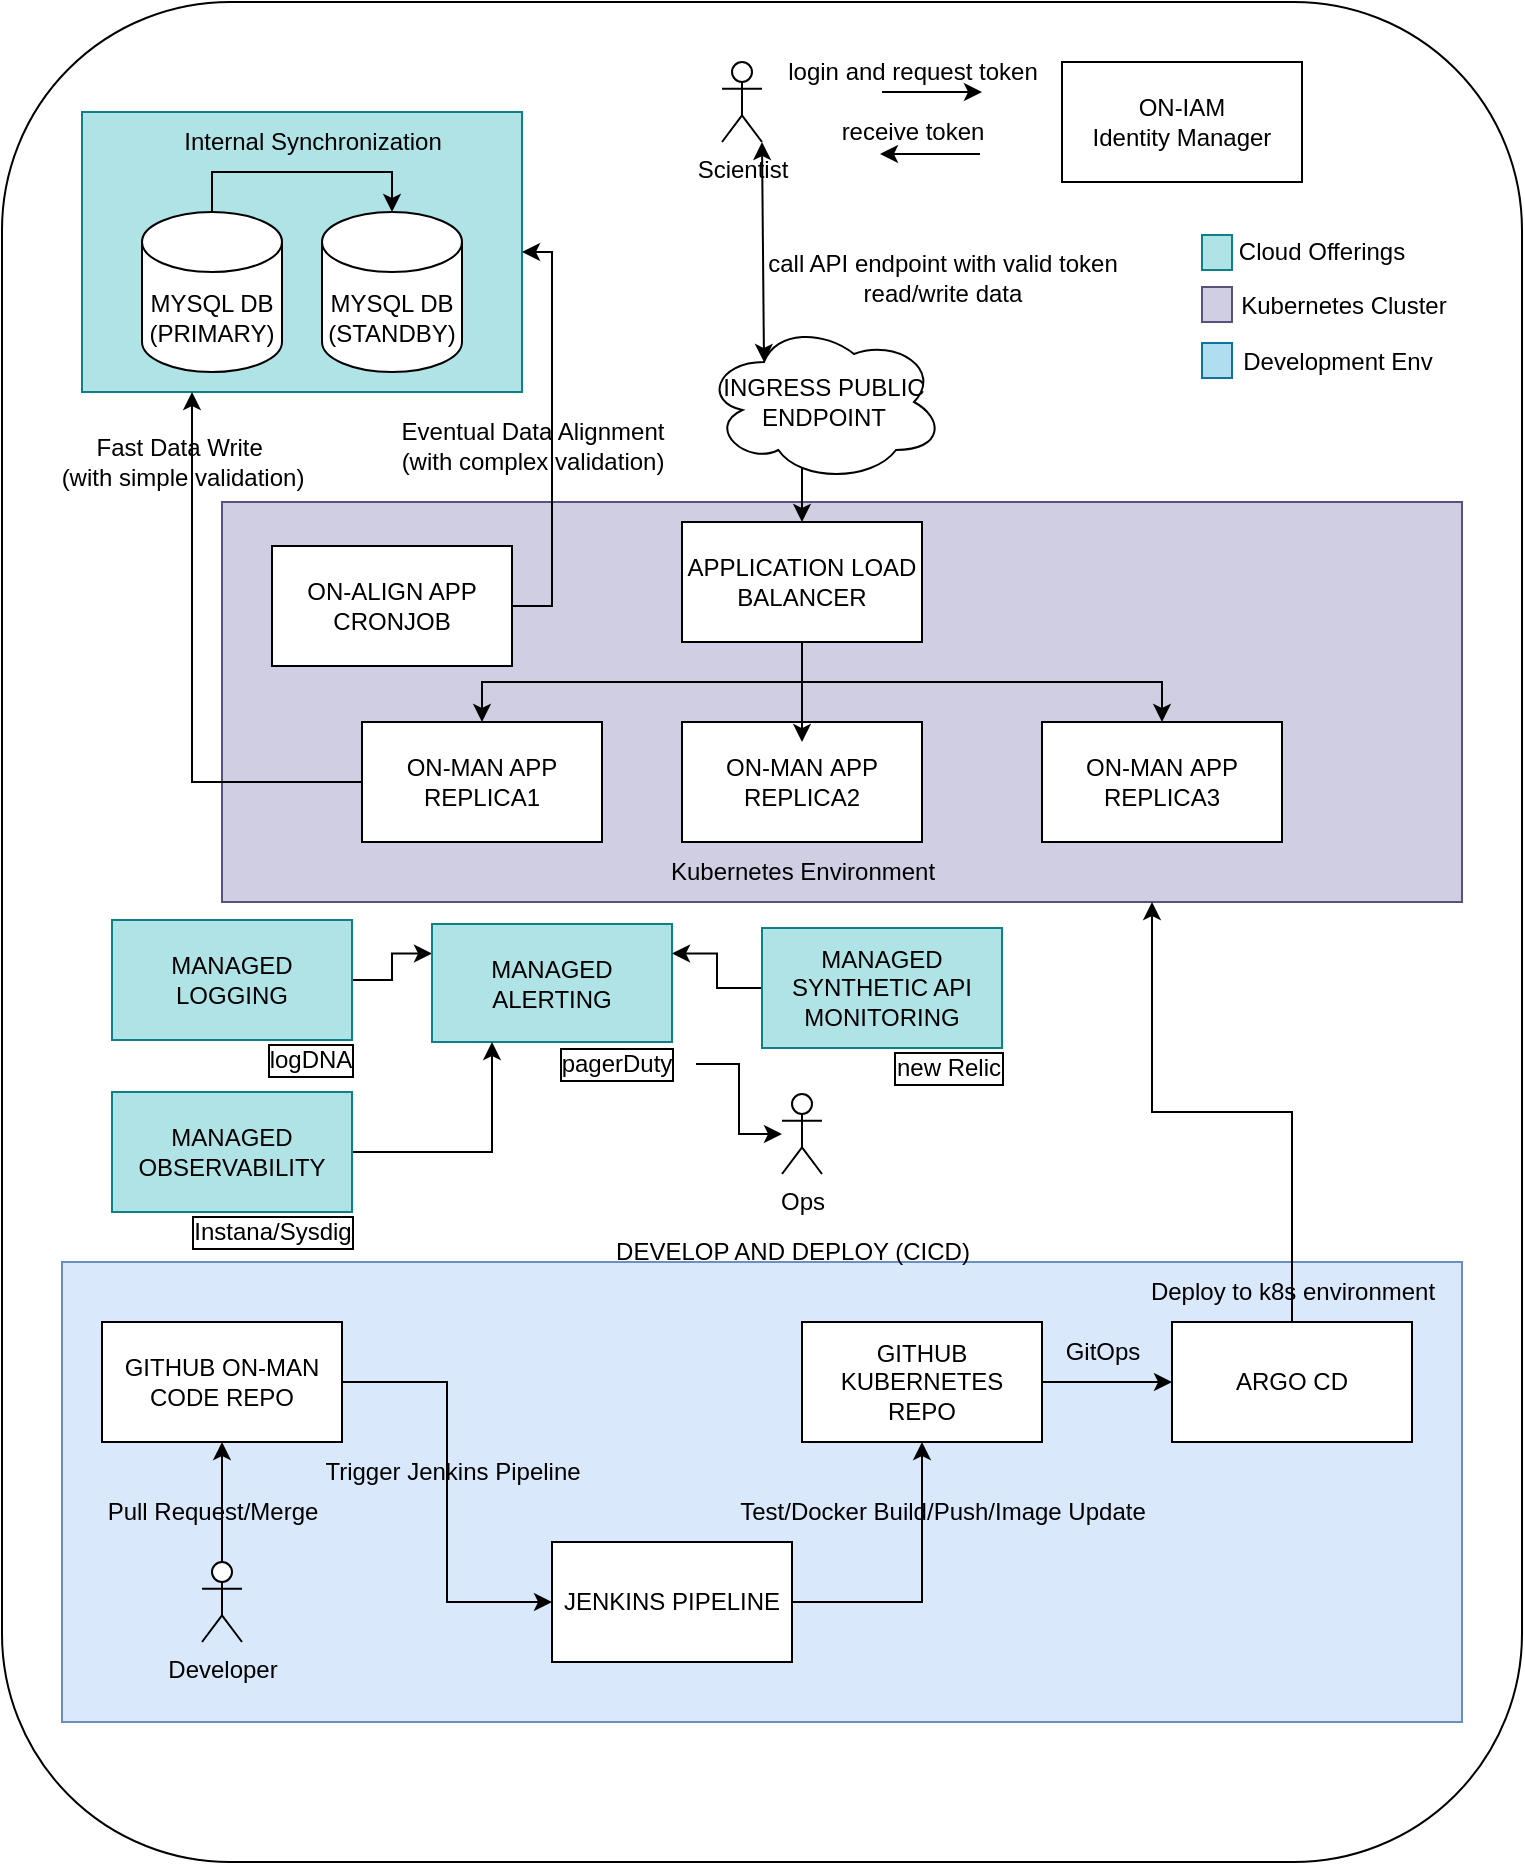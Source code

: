 <mxfile version="24.7.17">
  <diagram name="Page-1" id="G7BgJ-LmOUiGPklKZhLO">
    <mxGraphModel dx="1242" dy="734" grid="1" gridSize="10" guides="1" tooltips="1" connect="1" arrows="1" fold="1" page="1" pageScale="1" pageWidth="850" pageHeight="1100" math="0" shadow="0">
      <root>
        <mxCell id="0" />
        <mxCell id="1" parent="0" />
        <mxCell id="RncXROPEYOgEfF-oAxky-13" value="" style="rounded=1;whiteSpace=wrap;html=1;container=0;" parent="1" vertex="1">
          <mxGeometry x="45" y="30" width="760" height="930" as="geometry" />
        </mxCell>
        <mxCell id="28H5ulCORyR6Vk2fQC_S-11" value="" style="rounded=0;whiteSpace=wrap;html=1;fillColor=#dae8fc;strokeColor=#6c8ebf;" parent="1" vertex="1">
          <mxGeometry x="75" y="660" width="700" height="230" as="geometry" />
        </mxCell>
        <mxCell id="RncXROPEYOgEfF-oAxky-42" value="" style="rounded=0;whiteSpace=wrap;html=1;fillColor=#d0cee2;strokeColor=#56517e;container=0;" parent="1" vertex="1">
          <mxGeometry x="155" y="280" width="620" height="200" as="geometry" />
        </mxCell>
        <mxCell id="RncXROPEYOgEfF-oAxky-28" value="" style="rounded=0;whiteSpace=wrap;html=1;fillColor=#b0e3e6;strokeColor=#0e8088;container=0;" parent="1" vertex="1">
          <mxGeometry x="85" y="85" width="220" height="140" as="geometry" />
        </mxCell>
        <mxCell id="RncXROPEYOgEfF-oAxky-19" style="edgeStyle=orthogonalEdgeStyle;rounded=0;orthogonalLoop=1;jettySize=auto;html=1;exitX=0.5;exitY=1;exitDx=0;exitDy=0;entryX=0.5;entryY=0;entryDx=0;entryDy=0;" parent="1" source="RncXROPEYOgEfF-oAxky-14" target="RncXROPEYOgEfF-oAxky-15" edge="1">
          <mxGeometry relative="1" as="geometry" />
        </mxCell>
        <mxCell id="RncXROPEYOgEfF-oAxky-20" style="edgeStyle=orthogonalEdgeStyle;rounded=0;orthogonalLoop=1;jettySize=auto;html=1;exitX=0.5;exitY=1;exitDx=0;exitDy=0;" parent="1" source="RncXROPEYOgEfF-oAxky-14" target="RncXROPEYOgEfF-oAxky-16" edge="1">
          <mxGeometry relative="1" as="geometry" />
        </mxCell>
        <mxCell id="RncXROPEYOgEfF-oAxky-14" value="APPLICATION LOAD BALANCER" style="rounded=0;whiteSpace=wrap;html=1;container=0;" parent="1" vertex="1">
          <mxGeometry x="385" y="290" width="120" height="60" as="geometry" />
        </mxCell>
        <mxCell id="RncXROPEYOgEfF-oAxky-47" style="edgeStyle=orthogonalEdgeStyle;rounded=0;orthogonalLoop=1;jettySize=auto;html=1;exitX=0;exitY=0.5;exitDx=0;exitDy=0;entryX=0.25;entryY=1;entryDx=0;entryDy=0;" parent="1" source="RncXROPEYOgEfF-oAxky-15" target="RncXROPEYOgEfF-oAxky-28" edge="1">
          <mxGeometry relative="1" as="geometry" />
        </mxCell>
        <mxCell id="RncXROPEYOgEfF-oAxky-15" value="ON-MAN APP REPLICA1" style="rounded=0;whiteSpace=wrap;html=1;container=0;" parent="1" vertex="1">
          <mxGeometry x="225" y="390" width="120" height="60" as="geometry" />
        </mxCell>
        <mxCell id="RncXROPEYOgEfF-oAxky-16" value="ON-MAN&amp;nbsp;APP REPLICA3" style="rounded=0;whiteSpace=wrap;html=1;container=0;" parent="1" vertex="1">
          <mxGeometry x="565" y="390" width="120" height="60" as="geometry" />
        </mxCell>
        <mxCell id="RncXROPEYOgEfF-oAxky-17" value="ON-MAN&amp;nbsp;APP REPLICA2" style="rounded=0;whiteSpace=wrap;html=1;container=0;" parent="1" vertex="1">
          <mxGeometry x="385" y="390" width="120" height="60" as="geometry" />
        </mxCell>
        <mxCell id="RncXROPEYOgEfF-oAxky-18" style="edgeStyle=orthogonalEdgeStyle;rounded=0;orthogonalLoop=1;jettySize=auto;html=1;exitX=0.5;exitY=1;exitDx=0;exitDy=0;entryX=0.5;entryY=0.167;entryDx=0;entryDy=0;entryPerimeter=0;" parent="1" source="RncXROPEYOgEfF-oAxky-14" target="RncXROPEYOgEfF-oAxky-17" edge="1">
          <mxGeometry relative="1" as="geometry" />
        </mxCell>
        <mxCell id="RncXROPEYOgEfF-oAxky-22" value="MYSQL DB (PRIMARY)" style="shape=cylinder3;whiteSpace=wrap;html=1;boundedLbl=1;backgroundOutline=1;size=15;container=0;" parent="1" vertex="1">
          <mxGeometry x="115" y="135" width="70" height="80" as="geometry" />
        </mxCell>
        <mxCell id="RncXROPEYOgEfF-oAxky-23" value="MYSQL DB (STANDBY)" style="shape=cylinder3;whiteSpace=wrap;html=1;boundedLbl=1;backgroundOutline=1;size=15;container=0;" parent="1" vertex="1">
          <mxGeometry x="205" y="135" width="70" height="80" as="geometry" />
        </mxCell>
        <mxCell id="RncXROPEYOgEfF-oAxky-25" style="edgeStyle=orthogonalEdgeStyle;rounded=0;orthogonalLoop=1;jettySize=auto;html=1;exitX=0.5;exitY=0;exitDx=0;exitDy=0;exitPerimeter=0;entryX=0.5;entryY=0;entryDx=0;entryDy=0;entryPerimeter=0;" parent="1" source="RncXROPEYOgEfF-oAxky-22" target="RncXROPEYOgEfF-oAxky-23" edge="1">
          <mxGeometry relative="1" as="geometry" />
        </mxCell>
        <mxCell id="RncXROPEYOgEfF-oAxky-27" value="Internal Synchronization" style="text;html=1;align=center;verticalAlign=middle;resizable=0;points=[];autosize=1;strokeColor=none;fillColor=none;container=0;" parent="1" vertex="1">
          <mxGeometry x="125" y="85" width="150" height="30" as="geometry" />
        </mxCell>
        <mxCell id="RncXROPEYOgEfF-oAxky-29" value="Scientist" style="shape=umlActor;verticalLabelPosition=bottom;verticalAlign=top;html=1;outlineConnect=0;container=0;" parent="1" vertex="1">
          <mxGeometry x="405" y="60" width="20" height="40" as="geometry" />
        </mxCell>
        <mxCell id="RncXROPEYOgEfF-oAxky-31" value="ON-IAM&lt;div&gt;Identity Manager&lt;/div&gt;" style="rounded=0;whiteSpace=wrap;html=1;container=0;" parent="1" vertex="1">
          <mxGeometry x="575" y="60" width="120" height="60" as="geometry" />
        </mxCell>
        <mxCell id="RncXROPEYOgEfF-oAxky-32" value="" style="endArrow=classic;html=1;rounded=0;" parent="1" edge="1">
          <mxGeometry width="50" height="50" relative="1" as="geometry">
            <mxPoint x="485" y="75" as="sourcePoint" />
            <mxPoint x="535" y="75" as="targetPoint" />
          </mxGeometry>
        </mxCell>
        <mxCell id="RncXROPEYOgEfF-oAxky-33" value="" style="endArrow=classic;html=1;rounded=0;" parent="1" edge="1">
          <mxGeometry width="50" height="50" relative="1" as="geometry">
            <mxPoint x="534" y="106" as="sourcePoint" />
            <mxPoint x="484" y="106" as="targetPoint" />
          </mxGeometry>
        </mxCell>
        <mxCell id="RncXROPEYOgEfF-oAxky-35" style="edgeStyle=orthogonalEdgeStyle;rounded=0;orthogonalLoop=1;jettySize=auto;html=1;exitX=0.492;exitY=0.913;exitDx=0;exitDy=0;entryX=0.5;entryY=0;entryDx=0;entryDy=0;exitPerimeter=0;" parent="1" source="RncXROPEYOgEfF-oAxky-41" target="RncXROPEYOgEfF-oAxky-14" edge="1">
          <mxGeometry relative="1" as="geometry">
            <mxPoint x="445" y="273" as="sourcePoint" />
          </mxGeometry>
        </mxCell>
        <mxCell id="RncXROPEYOgEfF-oAxky-37" value="login and request token" style="text;html=1;align=center;verticalAlign=middle;resizable=0;points=[];autosize=1;strokeColor=none;fillColor=none;container=0;" parent="1" vertex="1">
          <mxGeometry x="425" y="50" width="150" height="30" as="geometry" />
        </mxCell>
        <mxCell id="RncXROPEYOgEfF-oAxky-38" value="receive token" style="text;html=1;align=center;verticalAlign=middle;resizable=0;points=[];autosize=1;strokeColor=none;fillColor=none;container=0;" parent="1" vertex="1">
          <mxGeometry x="455" y="80" width="90" height="30" as="geometry" />
        </mxCell>
        <mxCell id="RncXROPEYOgEfF-oAxky-40" value="call API endpoint with valid token&lt;div&gt;read/write data&lt;/div&gt;" style="text;html=1;align=center;verticalAlign=middle;resizable=0;points=[];autosize=1;strokeColor=none;fillColor=none;container=0;" parent="1" vertex="1">
          <mxGeometry x="415" y="148" width="200" height="40" as="geometry" />
        </mxCell>
        <mxCell id="RncXROPEYOgEfF-oAxky-41" value="INGRESS PUBLIC ENDPOINT" style="ellipse;shape=cloud;whiteSpace=wrap;html=1;container=0;" parent="1" vertex="1">
          <mxGeometry x="396" y="190" width="120" height="80" as="geometry" />
        </mxCell>
        <mxCell id="RncXROPEYOgEfF-oAxky-43" value="Kubernetes Environment" style="text;html=1;align=center;verticalAlign=middle;resizable=0;points=[];autosize=1;strokeColor=none;fillColor=none;container=0;" parent="1" vertex="1">
          <mxGeometry x="365" y="450" width="160" height="30" as="geometry" />
        </mxCell>
        <mxCell id="RncXROPEYOgEfF-oAxky-48" style="edgeStyle=orthogonalEdgeStyle;rounded=0;orthogonalLoop=1;jettySize=auto;html=1;exitX=1;exitY=0.5;exitDx=0;exitDy=0;entryX=1;entryY=0.5;entryDx=0;entryDy=0;" parent="1" source="RncXROPEYOgEfF-oAxky-44" target="RncXROPEYOgEfF-oAxky-28" edge="1">
          <mxGeometry relative="1" as="geometry" />
        </mxCell>
        <mxCell id="RncXROPEYOgEfF-oAxky-44" value="ON-ALIGN APP CRONJOB" style="rounded=0;whiteSpace=wrap;html=1;container=0;" parent="1" vertex="1">
          <mxGeometry x="180" y="302" width="120" height="60" as="geometry" />
        </mxCell>
        <mxCell id="RncXROPEYOgEfF-oAxky-45" value="Eventual Data Alignment&lt;div&gt;(with complex validation)&lt;/div&gt;" style="text;html=1;align=center;verticalAlign=middle;resizable=0;points=[];autosize=1;strokeColor=none;fillColor=none;container=0;" parent="1" vertex="1">
          <mxGeometry x="235" y="232" width="150" height="40" as="geometry" />
        </mxCell>
        <mxCell id="RncXROPEYOgEfF-oAxky-49" value="Fast Data Write&amp;nbsp;&lt;div&gt;(with simple validation)&lt;/div&gt;" style="text;html=1;align=center;verticalAlign=middle;resizable=0;points=[];autosize=1;strokeColor=none;fillColor=none;container=0;" parent="1" vertex="1">
          <mxGeometry x="65" y="240" width="140" height="40" as="geometry" />
        </mxCell>
        <mxCell id="RncXROPEYOgEfF-oAxky-50" value="" style="endArrow=classic;startArrow=classic;html=1;rounded=0;entryX=1;entryY=1;entryDx=0;entryDy=0;entryPerimeter=0;exitX=0.25;exitY=0.25;exitDx=0;exitDy=0;exitPerimeter=0;" parent="1" source="RncXROPEYOgEfF-oAxky-41" target="RncXROPEYOgEfF-oAxky-29" edge="1">
          <mxGeometry width="50" height="50" relative="1" as="geometry">
            <mxPoint x="405" y="280" as="sourcePoint" />
            <mxPoint x="455" y="230" as="targetPoint" />
          </mxGeometry>
        </mxCell>
        <mxCell id="28H5ulCORyR6Vk2fQC_S-21" style="edgeStyle=orthogonalEdgeStyle;rounded=0;orthogonalLoop=1;jettySize=auto;html=1;exitX=1;exitY=0.5;exitDx=0;exitDy=0;entryX=0;entryY=0.25;entryDx=0;entryDy=0;" parent="1" source="RncXROPEYOgEfF-oAxky-52" target="RncXROPEYOgEfF-oAxky-53" edge="1">
          <mxGeometry relative="1" as="geometry" />
        </mxCell>
        <mxCell id="RncXROPEYOgEfF-oAxky-52" value="MANAGED LOGGING" style="rounded=0;whiteSpace=wrap;html=1;container=0;fillColor=#b0e3e6;strokeColor=#0e8088;" parent="1" vertex="1">
          <mxGeometry x="100" y="489" width="120" height="60" as="geometry" />
        </mxCell>
        <mxCell id="RncXROPEYOgEfF-oAxky-53" value="MANAGED ALERTING" style="rounded=0;whiteSpace=wrap;html=1;container=0;fillColor=#b0e3e6;strokeColor=#0e8088;" parent="1" vertex="1">
          <mxGeometry x="260" y="491" width="120" height="59" as="geometry" />
        </mxCell>
        <mxCell id="28H5ulCORyR6Vk2fQC_S-22" style="edgeStyle=orthogonalEdgeStyle;rounded=0;orthogonalLoop=1;jettySize=auto;html=1;exitX=0;exitY=0.5;exitDx=0;exitDy=0;entryX=1;entryY=0.25;entryDx=0;entryDy=0;" parent="1" source="RncXROPEYOgEfF-oAxky-54" target="RncXROPEYOgEfF-oAxky-53" edge="1">
          <mxGeometry relative="1" as="geometry" />
        </mxCell>
        <mxCell id="RncXROPEYOgEfF-oAxky-54" value="MANAGED SYNTHETIC API MONITORING" style="rounded=0;whiteSpace=wrap;html=1;container=0;fillColor=#b0e3e6;strokeColor=#0e8088;" parent="1" vertex="1">
          <mxGeometry x="425" y="493" width="120" height="60" as="geometry" />
        </mxCell>
        <mxCell id="RncXROPEYOgEfF-oAxky-55" value="logDNA" style="text;html=1;align=center;verticalAlign=middle;resizable=0;points=[];autosize=1;strokeColor=none;fillColor=none;labelBorderColor=default;container=0;" parent="1" vertex="1">
          <mxGeometry x="169" y="544" width="60" height="30" as="geometry" />
        </mxCell>
        <mxCell id="28H5ulCORyR6Vk2fQC_S-24" style="edgeStyle=orthogonalEdgeStyle;rounded=0;orthogonalLoop=1;jettySize=auto;html=1;" parent="1" source="RncXROPEYOgEfF-oAxky-56" target="28H5ulCORyR6Vk2fQC_S-23" edge="1">
          <mxGeometry relative="1" as="geometry" />
        </mxCell>
        <mxCell id="RncXROPEYOgEfF-oAxky-56" value="pagerDuty" style="text;html=1;align=center;verticalAlign=middle;resizable=0;points=[];autosize=1;strokeColor=none;fillColor=none;labelBorderColor=default;container=0;" parent="1" vertex="1">
          <mxGeometry x="312" y="546" width="80" height="30" as="geometry" />
        </mxCell>
        <mxCell id="RncXROPEYOgEfF-oAxky-57" value="new Relic" style="text;html=1;align=center;verticalAlign=middle;resizable=0;points=[];autosize=1;strokeColor=none;fillColor=none;labelBorderColor=default;container=0;" parent="1" vertex="1">
          <mxGeometry x="478" y="548" width="80" height="30" as="geometry" />
        </mxCell>
        <mxCell id="28H5ulCORyR6Vk2fQC_S-6" style="edgeStyle=orthogonalEdgeStyle;rounded=0;orthogonalLoop=1;jettySize=auto;html=1;entryX=0.5;entryY=1;entryDx=0;entryDy=0;" parent="1" source="28H5ulCORyR6Vk2fQC_S-1" target="28H5ulCORyR6Vk2fQC_S-2" edge="1">
          <mxGeometry relative="1" as="geometry" />
        </mxCell>
        <mxCell id="28H5ulCORyR6Vk2fQC_S-1" value="Developer" style="shape=umlActor;verticalLabelPosition=bottom;verticalAlign=top;html=1;outlineConnect=0;" parent="1" vertex="1">
          <mxGeometry x="145" y="810" width="20" height="40" as="geometry" />
        </mxCell>
        <mxCell id="28H5ulCORyR6Vk2fQC_S-7" style="edgeStyle=orthogonalEdgeStyle;rounded=0;orthogonalLoop=1;jettySize=auto;html=1;entryX=0;entryY=0.5;entryDx=0;entryDy=0;" parent="1" source="28H5ulCORyR6Vk2fQC_S-2" target="28H5ulCORyR6Vk2fQC_S-3" edge="1">
          <mxGeometry relative="1" as="geometry" />
        </mxCell>
        <mxCell id="28H5ulCORyR6Vk2fQC_S-2" value="GITHUB ON-MAN&lt;div&gt;CODE REPO&lt;/div&gt;" style="rounded=0;whiteSpace=wrap;html=1;" parent="1" vertex="1">
          <mxGeometry x="95" y="690" width="120" height="60" as="geometry" />
        </mxCell>
        <mxCell id="28H5ulCORyR6Vk2fQC_S-8" style="edgeStyle=orthogonalEdgeStyle;rounded=0;orthogonalLoop=1;jettySize=auto;html=1;entryX=0.5;entryY=1;entryDx=0;entryDy=0;" parent="1" source="28H5ulCORyR6Vk2fQC_S-3" target="28H5ulCORyR6Vk2fQC_S-4" edge="1">
          <mxGeometry relative="1" as="geometry" />
        </mxCell>
        <mxCell id="28H5ulCORyR6Vk2fQC_S-3" value="JENKINS PIPELINE" style="rounded=0;whiteSpace=wrap;html=1;" parent="1" vertex="1">
          <mxGeometry x="320" y="800" width="120" height="60" as="geometry" />
        </mxCell>
        <mxCell id="28H5ulCORyR6Vk2fQC_S-9" style="edgeStyle=orthogonalEdgeStyle;rounded=0;orthogonalLoop=1;jettySize=auto;html=1;entryX=0;entryY=0.5;entryDx=0;entryDy=0;" parent="1" source="28H5ulCORyR6Vk2fQC_S-4" target="28H5ulCORyR6Vk2fQC_S-5" edge="1">
          <mxGeometry relative="1" as="geometry" />
        </mxCell>
        <mxCell id="28H5ulCORyR6Vk2fQC_S-4" value="GITHUB KUBERNETES REPO" style="rounded=0;whiteSpace=wrap;html=1;" parent="1" vertex="1">
          <mxGeometry x="445" y="690" width="120" height="60" as="geometry" />
        </mxCell>
        <mxCell id="28H5ulCORyR6Vk2fQC_S-10" style="edgeStyle=orthogonalEdgeStyle;rounded=0;orthogonalLoop=1;jettySize=auto;html=1;entryX=0.75;entryY=1;entryDx=0;entryDy=0;" parent="1" source="28H5ulCORyR6Vk2fQC_S-5" target="RncXROPEYOgEfF-oAxky-42" edge="1">
          <mxGeometry relative="1" as="geometry" />
        </mxCell>
        <mxCell id="28H5ulCORyR6Vk2fQC_S-5" value="ARGO CD" style="rounded=0;whiteSpace=wrap;html=1;" parent="1" vertex="1">
          <mxGeometry x="630" y="690" width="120" height="60" as="geometry" />
        </mxCell>
        <mxCell id="28H5ulCORyR6Vk2fQC_S-12" value="Pull Request/Merge" style="text;html=1;align=center;verticalAlign=middle;resizable=0;points=[];autosize=1;strokeColor=none;fillColor=none;" parent="1" vertex="1">
          <mxGeometry x="85" y="770" width="130" height="30" as="geometry" />
        </mxCell>
        <mxCell id="28H5ulCORyR6Vk2fQC_S-13" value="Trigger Jenkins Pipeline" style="text;html=1;align=center;verticalAlign=middle;resizable=0;points=[];autosize=1;strokeColor=none;fillColor=none;" parent="1" vertex="1">
          <mxGeometry x="195" y="750" width="150" height="30" as="geometry" />
        </mxCell>
        <mxCell id="28H5ulCORyR6Vk2fQC_S-14" value="Test/Docker Build/Push/Image Update" style="text;html=1;align=center;verticalAlign=middle;resizable=0;points=[];autosize=1;strokeColor=none;fillColor=none;" parent="1" vertex="1">
          <mxGeometry x="400" y="770" width="230" height="30" as="geometry" />
        </mxCell>
        <mxCell id="28H5ulCORyR6Vk2fQC_S-15" value="GitOps" style="text;html=1;align=center;verticalAlign=middle;resizable=0;points=[];autosize=1;strokeColor=none;fillColor=none;" parent="1" vertex="1">
          <mxGeometry x="565" y="690" width="60" height="30" as="geometry" />
        </mxCell>
        <mxCell id="28H5ulCORyR6Vk2fQC_S-16" value="Deploy to k8s environment" style="text;html=1;align=center;verticalAlign=middle;resizable=0;points=[];autosize=1;strokeColor=none;fillColor=none;" parent="1" vertex="1">
          <mxGeometry x="605" y="660" width="170" height="30" as="geometry" />
        </mxCell>
        <mxCell id="28H5ulCORyR6Vk2fQC_S-17" value="DEVELOP AND DEPLOY (CICD)" style="text;html=1;align=center;verticalAlign=middle;resizable=0;points=[];autosize=1;strokeColor=none;fillColor=none;" parent="1" vertex="1">
          <mxGeometry x="340" y="640" width="200" height="30" as="geometry" />
        </mxCell>
        <mxCell id="28H5ulCORyR6Vk2fQC_S-20" style="edgeStyle=orthogonalEdgeStyle;rounded=0;orthogonalLoop=1;jettySize=auto;html=1;entryX=0.25;entryY=1;entryDx=0;entryDy=0;" parent="1" source="28H5ulCORyR6Vk2fQC_S-18" target="RncXROPEYOgEfF-oAxky-53" edge="1">
          <mxGeometry relative="1" as="geometry" />
        </mxCell>
        <mxCell id="28H5ulCORyR6Vk2fQC_S-18" value="MANAGED OBSERVABILITY" style="rounded=0;whiteSpace=wrap;html=1;container=0;fillColor=#b0e3e6;strokeColor=#0e8088;" parent="1" vertex="1">
          <mxGeometry x="100" y="575" width="120" height="60" as="geometry" />
        </mxCell>
        <mxCell id="28H5ulCORyR6Vk2fQC_S-19" value="Instana/Sysdig" style="text;html=1;align=center;verticalAlign=middle;resizable=0;points=[];autosize=1;strokeColor=none;fillColor=none;labelBorderColor=default;container=0;" parent="1" vertex="1">
          <mxGeometry x="130" y="630" width="100" height="30" as="geometry" />
        </mxCell>
        <mxCell id="28H5ulCORyR6Vk2fQC_S-23" value="Ops" style="shape=umlActor;verticalLabelPosition=bottom;verticalAlign=top;html=1;outlineConnect=0;" parent="1" vertex="1">
          <mxGeometry x="435" y="576" width="20" height="40" as="geometry" />
        </mxCell>
        <mxCell id="rrmGJYm6BEJNpg1Q_-2F-1" value="" style="rounded=0;whiteSpace=wrap;html=1;fillColor=#b0e3e6;strokeColor=#0e8088;" vertex="1" parent="1">
          <mxGeometry x="645" y="146.5" width="15" height="17.5" as="geometry" />
        </mxCell>
        <mxCell id="rrmGJYm6BEJNpg1Q_-2F-2" value="" style="rounded=0;whiteSpace=wrap;html=1;fillColor=#d0cee2;strokeColor=#56517e;" vertex="1" parent="1">
          <mxGeometry x="645" y="172.5" width="15" height="17.5" as="geometry" />
        </mxCell>
        <mxCell id="rrmGJYm6BEJNpg1Q_-2F-3" value="" style="rounded=0;whiteSpace=wrap;html=1;fillColor=#b1ddf0;strokeColor=#10739e;" vertex="1" parent="1">
          <mxGeometry x="645" y="200.5" width="15" height="17.5" as="geometry" />
        </mxCell>
        <mxCell id="rrmGJYm6BEJNpg1Q_-2F-4" value="Cloud Offerings" style="text;html=1;align=center;verticalAlign=middle;whiteSpace=wrap;rounded=0;" vertex="1" parent="1">
          <mxGeometry x="650" y="140" width="110" height="30" as="geometry" />
        </mxCell>
        <mxCell id="rrmGJYm6BEJNpg1Q_-2F-5" value="Kubernetes Cluster&lt;span style=&quot;color: rgba(0, 0, 0, 0); font-family: monospace; font-size: 0px; text-align: start; text-wrap: nowrap;&quot;&gt;%3CmxGraphModel%3E%3Croot%3E%3CmxCell%20id%3D%220%22%2F%3E%3CmxCell%20id%3D%221%22%20parent%3D%220%22%2F%3E%3CmxCell%20id%3D%222%22%20value%3D%22Cloud%20Offerings%22%20style%3D%22text%3Bhtml%3D1%3Balign%3Dcenter%3BverticalAlign%3Dmiddle%3BwhiteSpace%3Dwrap%3Brounded%3D0%3B%22%20vertex%3D%221%22%20parent%3D%221%22%3E%3CmxGeometry%20x%3D%22650%22%20y%3D%22140%22%20width%3D%22110%22%20height%3D%2230%22%20as%3D%22geometry%22%2F%3E%3C%2FmxCell%3E%3C%2Froot%3E%3C%2FmxGraphModel%3E&lt;/span&gt;" style="text;html=1;align=center;verticalAlign=middle;whiteSpace=wrap;rounded=0;" vertex="1" parent="1">
          <mxGeometry x="661" y="167.25" width="110" height="30" as="geometry" />
        </mxCell>
        <mxCell id="rrmGJYm6BEJNpg1Q_-2F-6" value="Development Env" style="text;html=1;align=center;verticalAlign=middle;whiteSpace=wrap;rounded=0;" vertex="1" parent="1">
          <mxGeometry x="658" y="195.25" width="110" height="30" as="geometry" />
        </mxCell>
      </root>
    </mxGraphModel>
  </diagram>
</mxfile>
